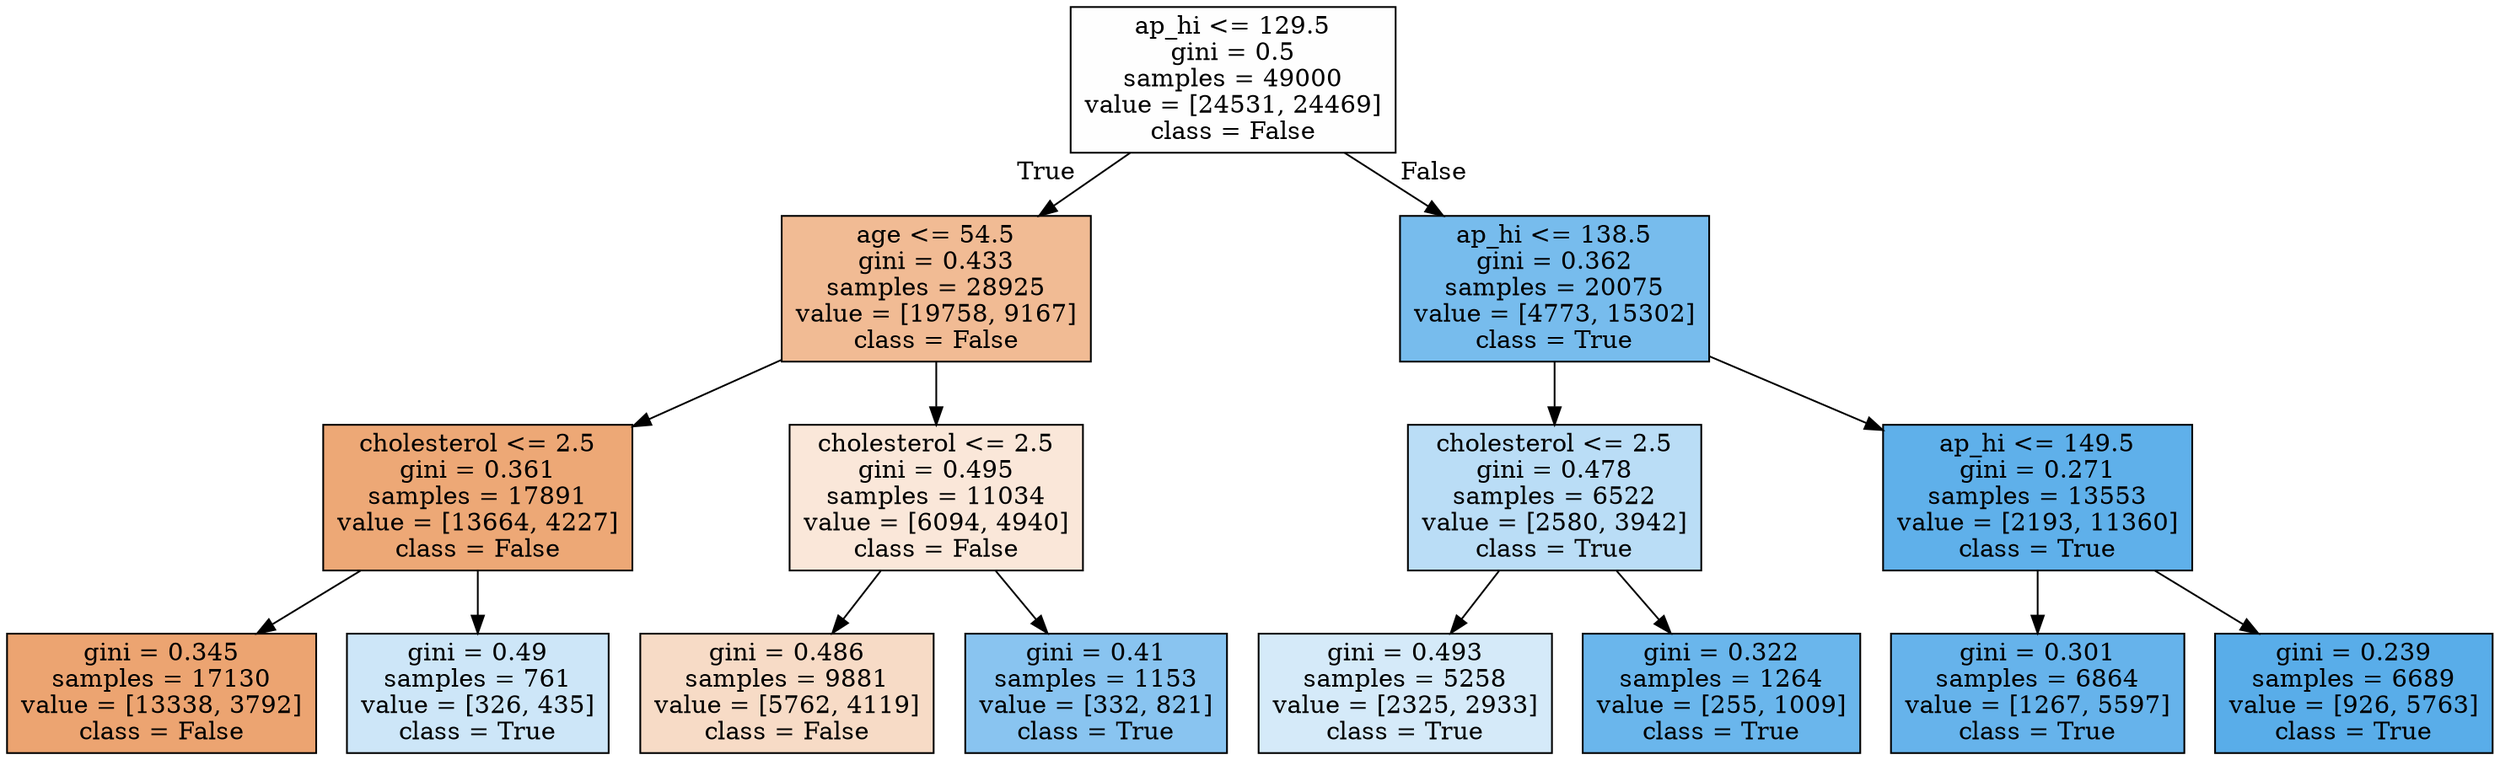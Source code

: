 digraph Tree {
node [shape=box, style="filled", color="black"] ;
0 [label="ap_hi <= 129.5\ngini = 0.5\nsamples = 49000\nvalue = [24531, 24469]\nclass = False", fillcolor="#e5813901"] ;
1 [label="age <= 54.5\ngini = 0.433\nsamples = 28925\nvalue = [19758, 9167]\nclass = False", fillcolor="#e5813989"] ;
0 -> 1 [labeldistance=2.5, labelangle=45, headlabel="True"] ;
2 [label="cholesterol <= 2.5\ngini = 0.361\nsamples = 17891\nvalue = [13664, 4227]\nclass = False", fillcolor="#e58139b0"] ;
1 -> 2 ;
3 [label="gini = 0.345\nsamples = 17130\nvalue = [13338, 3792]\nclass = False", fillcolor="#e58139b7"] ;
2 -> 3 ;
4 [label="gini = 0.49\nsamples = 761\nvalue = [326, 435]\nclass = True", fillcolor="#399de540"] ;
2 -> 4 ;
5 [label="cholesterol <= 2.5\ngini = 0.495\nsamples = 11034\nvalue = [6094, 4940]\nclass = False", fillcolor="#e5813930"] ;
1 -> 5 ;
6 [label="gini = 0.486\nsamples = 9881\nvalue = [5762, 4119]\nclass = False", fillcolor="#e5813949"] ;
5 -> 6 ;
7 [label="gini = 0.41\nsamples = 1153\nvalue = [332, 821]\nclass = True", fillcolor="#399de598"] ;
5 -> 7 ;
8 [label="ap_hi <= 138.5\ngini = 0.362\nsamples = 20075\nvalue = [4773, 15302]\nclass = True", fillcolor="#399de5af"] ;
0 -> 8 [labeldistance=2.5, labelangle=-45, headlabel="False"] ;
9 [label="cholesterol <= 2.5\ngini = 0.478\nsamples = 6522\nvalue = [2580, 3942]\nclass = True", fillcolor="#399de558"] ;
8 -> 9 ;
10 [label="gini = 0.493\nsamples = 5258\nvalue = [2325, 2933]\nclass = True", fillcolor="#399de535"] ;
9 -> 10 ;
11 [label="gini = 0.322\nsamples = 1264\nvalue = [255, 1009]\nclass = True", fillcolor="#399de5bf"] ;
9 -> 11 ;
12 [label="ap_hi <= 149.5\ngini = 0.271\nsamples = 13553\nvalue = [2193, 11360]\nclass = True", fillcolor="#399de5ce"] ;
8 -> 12 ;
13 [label="gini = 0.301\nsamples = 6864\nvalue = [1267, 5597]\nclass = True", fillcolor="#399de5c5"] ;
12 -> 13 ;
14 [label="gini = 0.239\nsamples = 6689\nvalue = [926, 5763]\nclass = True", fillcolor="#399de5d6"] ;
12 -> 14 ;
}